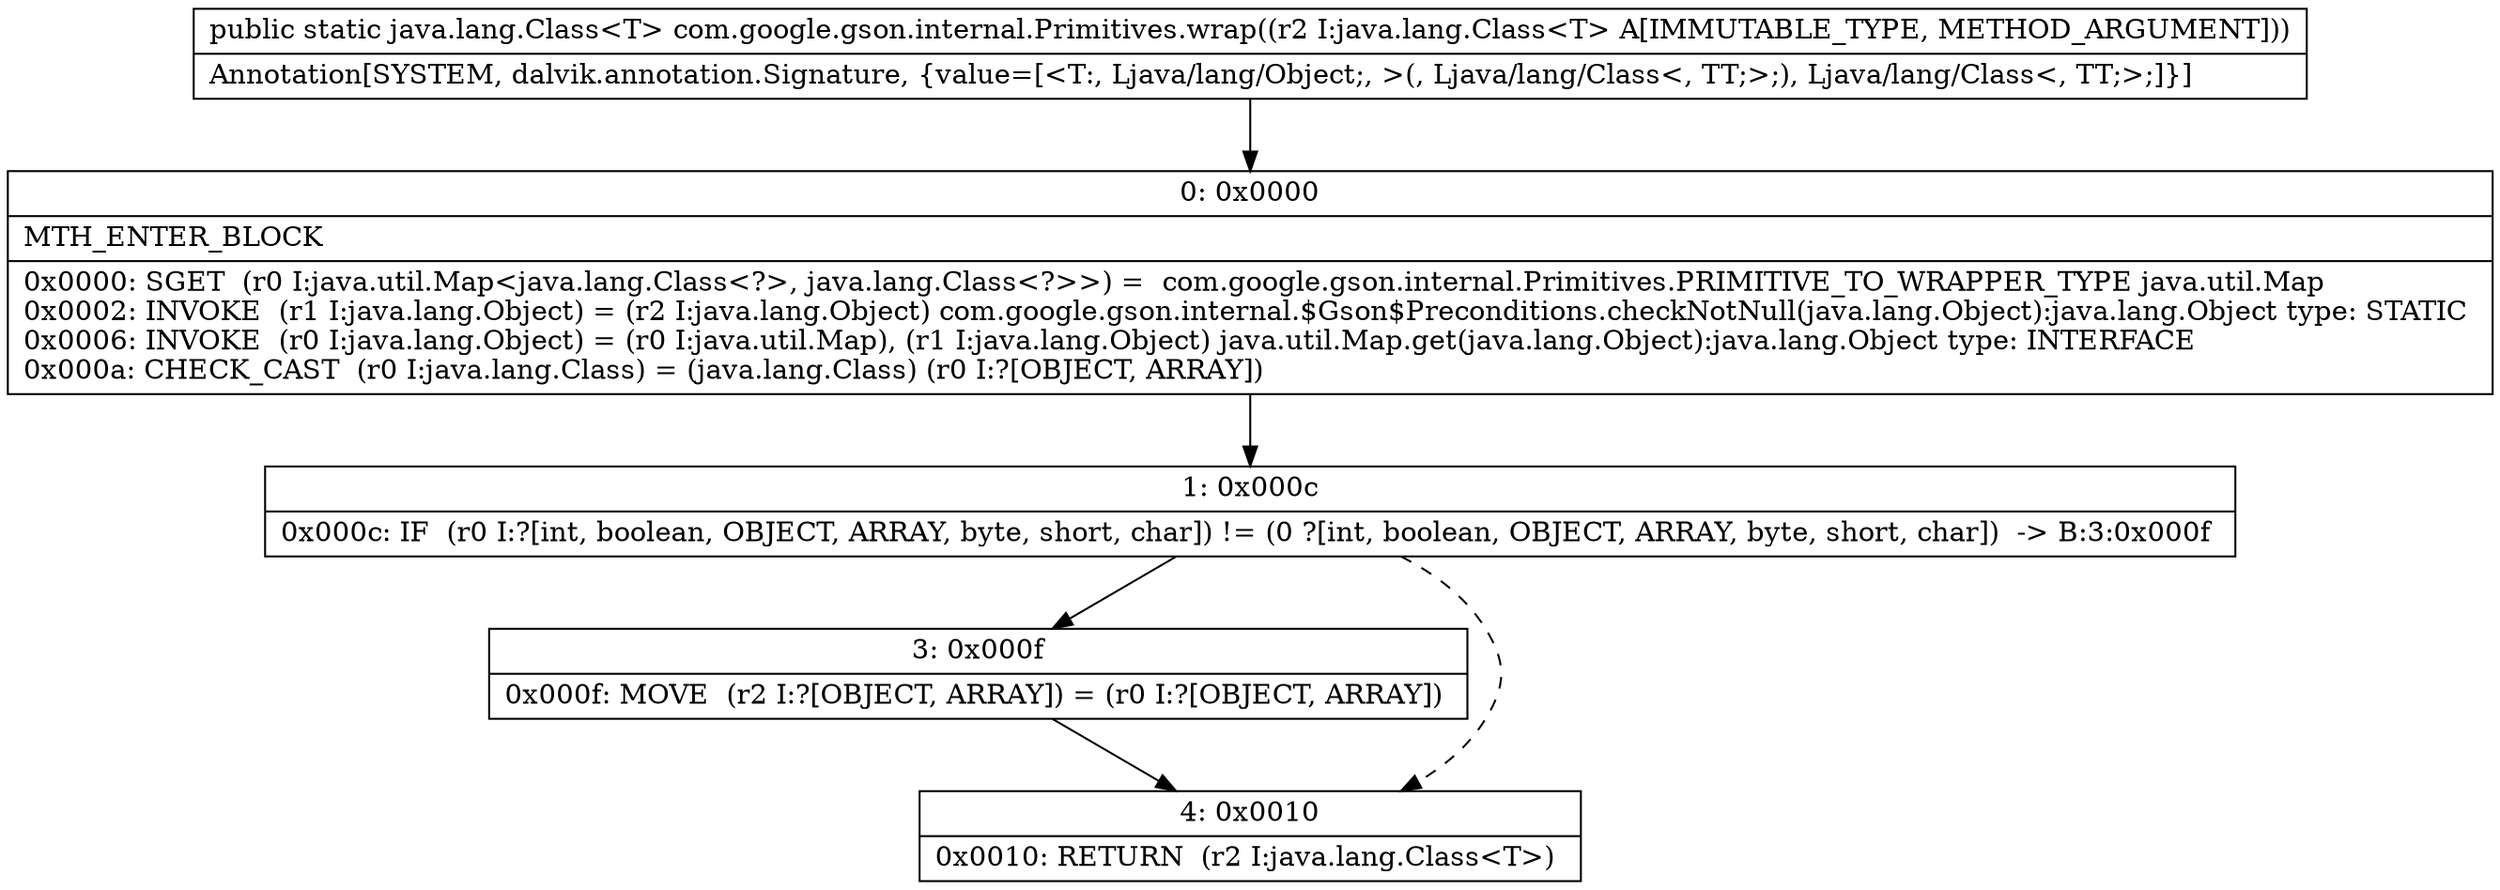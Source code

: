 digraph "CFG forcom.google.gson.internal.Primitives.wrap(Ljava\/lang\/Class;)Ljava\/lang\/Class;" {
Node_0 [shape=record,label="{0\:\ 0x0000|MTH_ENTER_BLOCK\l|0x0000: SGET  (r0 I:java.util.Map\<java.lang.Class\<?\>, java.lang.Class\<?\>\>) =  com.google.gson.internal.Primitives.PRIMITIVE_TO_WRAPPER_TYPE java.util.Map \l0x0002: INVOKE  (r1 I:java.lang.Object) = (r2 I:java.lang.Object) com.google.gson.internal.$Gson$Preconditions.checkNotNull(java.lang.Object):java.lang.Object type: STATIC \l0x0006: INVOKE  (r0 I:java.lang.Object) = (r0 I:java.util.Map), (r1 I:java.lang.Object) java.util.Map.get(java.lang.Object):java.lang.Object type: INTERFACE \l0x000a: CHECK_CAST  (r0 I:java.lang.Class) = (java.lang.Class) (r0 I:?[OBJECT, ARRAY]) \l}"];
Node_1 [shape=record,label="{1\:\ 0x000c|0x000c: IF  (r0 I:?[int, boolean, OBJECT, ARRAY, byte, short, char]) != (0 ?[int, boolean, OBJECT, ARRAY, byte, short, char])  \-\> B:3:0x000f \l}"];
Node_3 [shape=record,label="{3\:\ 0x000f|0x000f: MOVE  (r2 I:?[OBJECT, ARRAY]) = (r0 I:?[OBJECT, ARRAY]) \l}"];
Node_4 [shape=record,label="{4\:\ 0x0010|0x0010: RETURN  (r2 I:java.lang.Class\<T\>) \l}"];
MethodNode[shape=record,label="{public static java.lang.Class\<T\> com.google.gson.internal.Primitives.wrap((r2 I:java.lang.Class\<T\> A[IMMUTABLE_TYPE, METHOD_ARGUMENT]))  | Annotation[SYSTEM, dalvik.annotation.Signature, \{value=[\<T:, Ljava\/lang\/Object;, \>(, Ljava\/lang\/Class\<, TT;\>;), Ljava\/lang\/Class\<, TT;\>;]\}]\l}"];
MethodNode -> Node_0;
Node_0 -> Node_1;
Node_1 -> Node_3;
Node_1 -> Node_4[style=dashed];
Node_3 -> Node_4;
}

